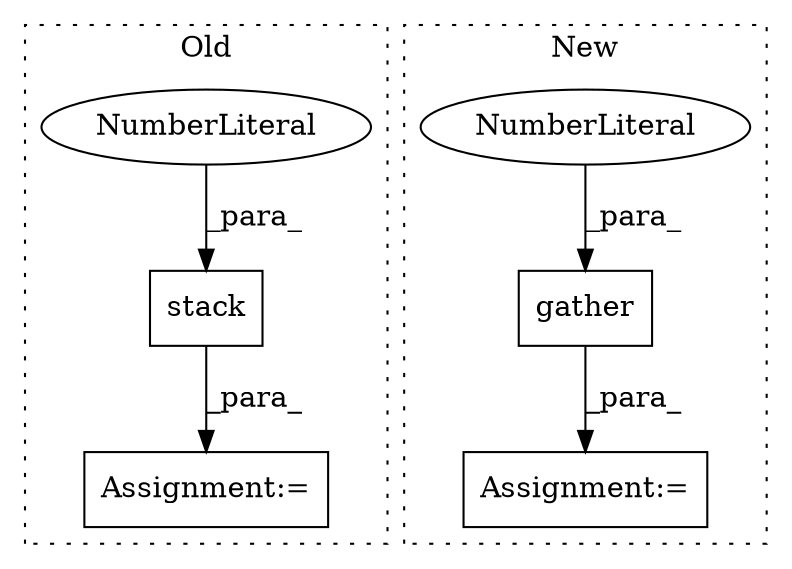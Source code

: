 digraph G {
subgraph cluster0 {
1 [label="stack" a="32" s="3555,3577" l="6,1" shape="box"];
3 [label="Assignment:=" a="7" s="3543" l="1" shape="box"];
5 [label="NumberLiteral" a="34" s="3576" l="1" shape="ellipse"];
label = "Old";
style="dotted";
}
subgraph cluster1 {
2 [label="gather" a="32" s="3421,3462" l="7,1" shape="box"];
4 [label="NumberLiteral" a="34" s="3461" l="1" shape="ellipse"];
6 [label="Assignment:=" a="7" s="3409" l="1" shape="box"];
label = "New";
style="dotted";
}
1 -> 3 [label="_para_"];
2 -> 6 [label="_para_"];
4 -> 2 [label="_para_"];
5 -> 1 [label="_para_"];
}